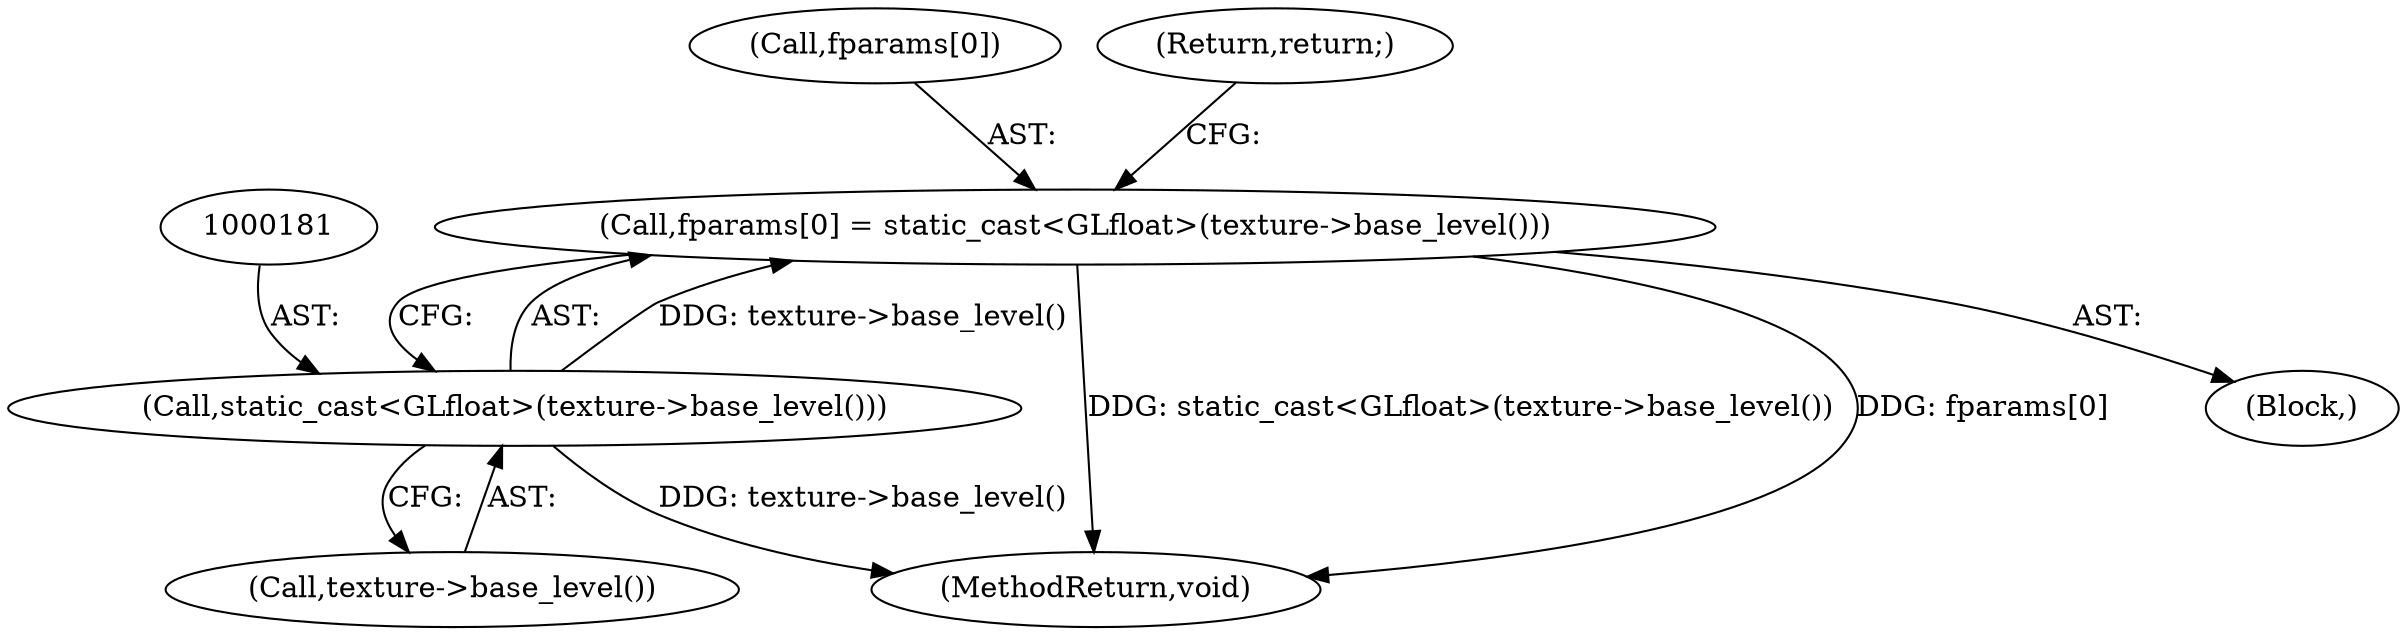digraph "1_Chrome_385508dc888ef15d272cdd2705b17996abc519d6@del" {
"1000176" [label="(Call,fparams[0] = static_cast<GLfloat>(texture->base_level()))"];
"1000180" [label="(Call,static_cast<GLfloat>(texture->base_level()))"];
"1000182" [label="(Call,texture->base_level())"];
"1000177" [label="(Call,fparams[0])"];
"1000308" [label="(MethodReturn,void)"];
"1000190" [label="(Return,return;)"];
"1000175" [label="(Block,)"];
"1000176" [label="(Call,fparams[0] = static_cast<GLfloat>(texture->base_level()))"];
"1000180" [label="(Call,static_cast<GLfloat>(texture->base_level()))"];
"1000176" -> "1000175"  [label="AST: "];
"1000176" -> "1000180"  [label="CFG: "];
"1000177" -> "1000176"  [label="AST: "];
"1000180" -> "1000176"  [label="AST: "];
"1000190" -> "1000176"  [label="CFG: "];
"1000176" -> "1000308"  [label="DDG: static_cast<GLfloat>(texture->base_level())"];
"1000176" -> "1000308"  [label="DDG: fparams[0]"];
"1000180" -> "1000176"  [label="DDG: texture->base_level()"];
"1000180" -> "1000182"  [label="CFG: "];
"1000181" -> "1000180"  [label="AST: "];
"1000182" -> "1000180"  [label="AST: "];
"1000180" -> "1000308"  [label="DDG: texture->base_level()"];
}
